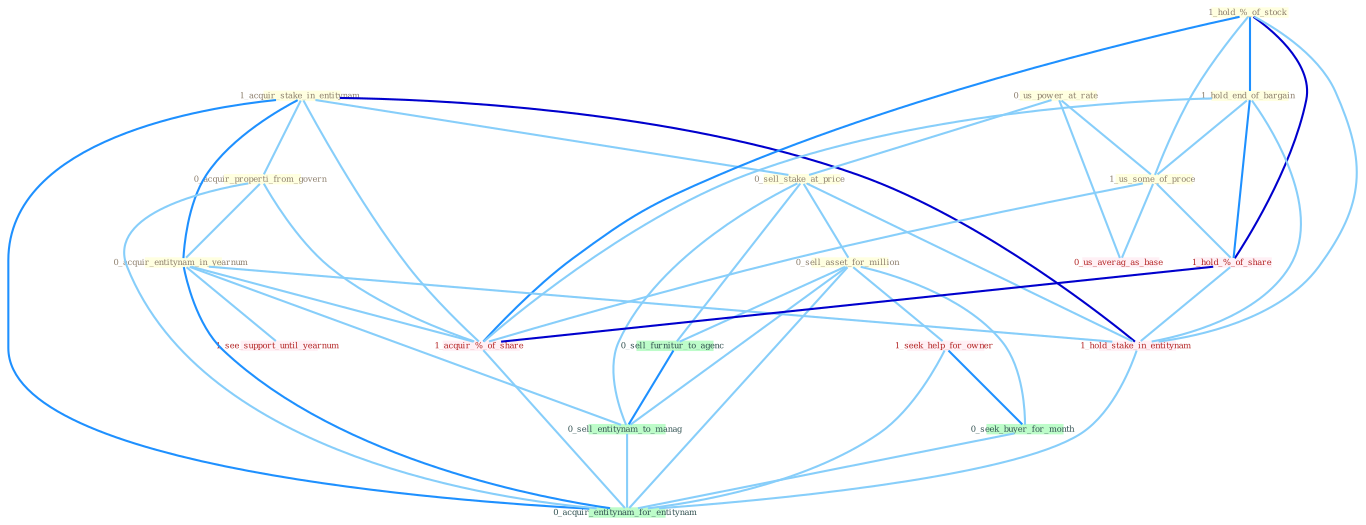 Graph G{ 
    node
    [shape=polygon,style=filled,width=.5,height=.06,color="#BDFCC9",fixedsize=true,fontsize=4,
    fontcolor="#2f4f4f"];
    {node
    [color="#ffffe0", fontcolor="#8b7d6b"] "1_acquir_stake_in_entitynam " "0_us_power_at_rate " "0_acquir_properti_from_govern " "0_sell_stake_at_price " "1_hold_%_of_stock " "1_hold_end_of_bargain " "0_acquir_entitynam_in_yearnum " "0_sell_asset_for_million " "1_us_some_of_proce "}
{node [color="#fff0f5", fontcolor="#b22222"] "1_hold_%_of_share " "1_hold_stake_in_entitynam " "1_seek_help_for_owner " "1_acquir_%_of_share " "1_see_support_until_yearnum " "0_us_averag_as_base "}
edge [color="#B0E2FF"];

	"1_acquir_stake_in_entitynam " -- "0_acquir_properti_from_govern " [w="1", color="#87cefa" ];
	"1_acquir_stake_in_entitynam " -- "0_sell_stake_at_price " [w="1", color="#87cefa" ];
	"1_acquir_stake_in_entitynam " -- "0_acquir_entitynam_in_yearnum " [w="2", color="#1e90ff" , len=0.8];
	"1_acquir_stake_in_entitynam " -- "1_hold_stake_in_entitynam " [w="3", color="#0000cd" , len=0.6];
	"1_acquir_stake_in_entitynam " -- "1_acquir_%_of_share " [w="1", color="#87cefa" ];
	"1_acquir_stake_in_entitynam " -- "0_acquir_entitynam_for_entitynam " [w="2", color="#1e90ff" , len=0.8];
	"0_us_power_at_rate " -- "0_sell_stake_at_price " [w="1", color="#87cefa" ];
	"0_us_power_at_rate " -- "1_us_some_of_proce " [w="1", color="#87cefa" ];
	"0_us_power_at_rate " -- "0_us_averag_as_base " [w="1", color="#87cefa" ];
	"0_acquir_properti_from_govern " -- "0_acquir_entitynam_in_yearnum " [w="1", color="#87cefa" ];
	"0_acquir_properti_from_govern " -- "1_acquir_%_of_share " [w="1", color="#87cefa" ];
	"0_acquir_properti_from_govern " -- "0_acquir_entitynam_for_entitynam " [w="1", color="#87cefa" ];
	"0_sell_stake_at_price " -- "0_sell_asset_for_million " [w="1", color="#87cefa" ];
	"0_sell_stake_at_price " -- "1_hold_stake_in_entitynam " [w="1", color="#87cefa" ];
	"0_sell_stake_at_price " -- "0_sell_furnitur_to_agenc " [w="1", color="#87cefa" ];
	"0_sell_stake_at_price " -- "0_sell_entitynam_to_manag " [w="1", color="#87cefa" ];
	"1_hold_%_of_stock " -- "1_hold_end_of_bargain " [w="2", color="#1e90ff" , len=0.8];
	"1_hold_%_of_stock " -- "1_us_some_of_proce " [w="1", color="#87cefa" ];
	"1_hold_%_of_stock " -- "1_hold_%_of_share " [w="3", color="#0000cd" , len=0.6];
	"1_hold_%_of_stock " -- "1_hold_stake_in_entitynam " [w="1", color="#87cefa" ];
	"1_hold_%_of_stock " -- "1_acquir_%_of_share " [w="2", color="#1e90ff" , len=0.8];
	"1_hold_end_of_bargain " -- "1_us_some_of_proce " [w="1", color="#87cefa" ];
	"1_hold_end_of_bargain " -- "1_hold_%_of_share " [w="2", color="#1e90ff" , len=0.8];
	"1_hold_end_of_bargain " -- "1_hold_stake_in_entitynam " [w="1", color="#87cefa" ];
	"1_hold_end_of_bargain " -- "1_acquir_%_of_share " [w="1", color="#87cefa" ];
	"0_acquir_entitynam_in_yearnum " -- "1_hold_stake_in_entitynam " [w="1", color="#87cefa" ];
	"0_acquir_entitynam_in_yearnum " -- "1_acquir_%_of_share " [w="1", color="#87cefa" ];
	"0_acquir_entitynam_in_yearnum " -- "1_see_support_until_yearnum " [w="1", color="#87cefa" ];
	"0_acquir_entitynam_in_yearnum " -- "0_sell_entitynam_to_manag " [w="1", color="#87cefa" ];
	"0_acquir_entitynam_in_yearnum " -- "0_acquir_entitynam_for_entitynam " [w="2", color="#1e90ff" , len=0.8];
	"0_sell_asset_for_million " -- "1_seek_help_for_owner " [w="1", color="#87cefa" ];
	"0_sell_asset_for_million " -- "0_seek_buyer_for_month " [w="1", color="#87cefa" ];
	"0_sell_asset_for_million " -- "0_sell_furnitur_to_agenc " [w="1", color="#87cefa" ];
	"0_sell_asset_for_million " -- "0_sell_entitynam_to_manag " [w="1", color="#87cefa" ];
	"0_sell_asset_for_million " -- "0_acquir_entitynam_for_entitynam " [w="1", color="#87cefa" ];
	"1_us_some_of_proce " -- "1_hold_%_of_share " [w="1", color="#87cefa" ];
	"1_us_some_of_proce " -- "1_acquir_%_of_share " [w="1", color="#87cefa" ];
	"1_us_some_of_proce " -- "0_us_averag_as_base " [w="1", color="#87cefa" ];
	"1_hold_%_of_share " -- "1_hold_stake_in_entitynam " [w="1", color="#87cefa" ];
	"1_hold_%_of_share " -- "1_acquir_%_of_share " [w="3", color="#0000cd" , len=0.6];
	"1_hold_stake_in_entitynam " -- "0_acquir_entitynam_for_entitynam " [w="1", color="#87cefa" ];
	"1_seek_help_for_owner " -- "0_seek_buyer_for_month " [w="2", color="#1e90ff" , len=0.8];
	"1_seek_help_for_owner " -- "0_acquir_entitynam_for_entitynam " [w="1", color="#87cefa" ];
	"0_seek_buyer_for_month " -- "0_acquir_entitynam_for_entitynam " [w="1", color="#87cefa" ];
	"1_acquir_%_of_share " -- "0_acquir_entitynam_for_entitynam " [w="1", color="#87cefa" ];
	"0_sell_furnitur_to_agenc " -- "0_sell_entitynam_to_manag " [w="2", color="#1e90ff" , len=0.8];
	"0_sell_entitynam_to_manag " -- "0_acquir_entitynam_for_entitynam " [w="1", color="#87cefa" ];
}